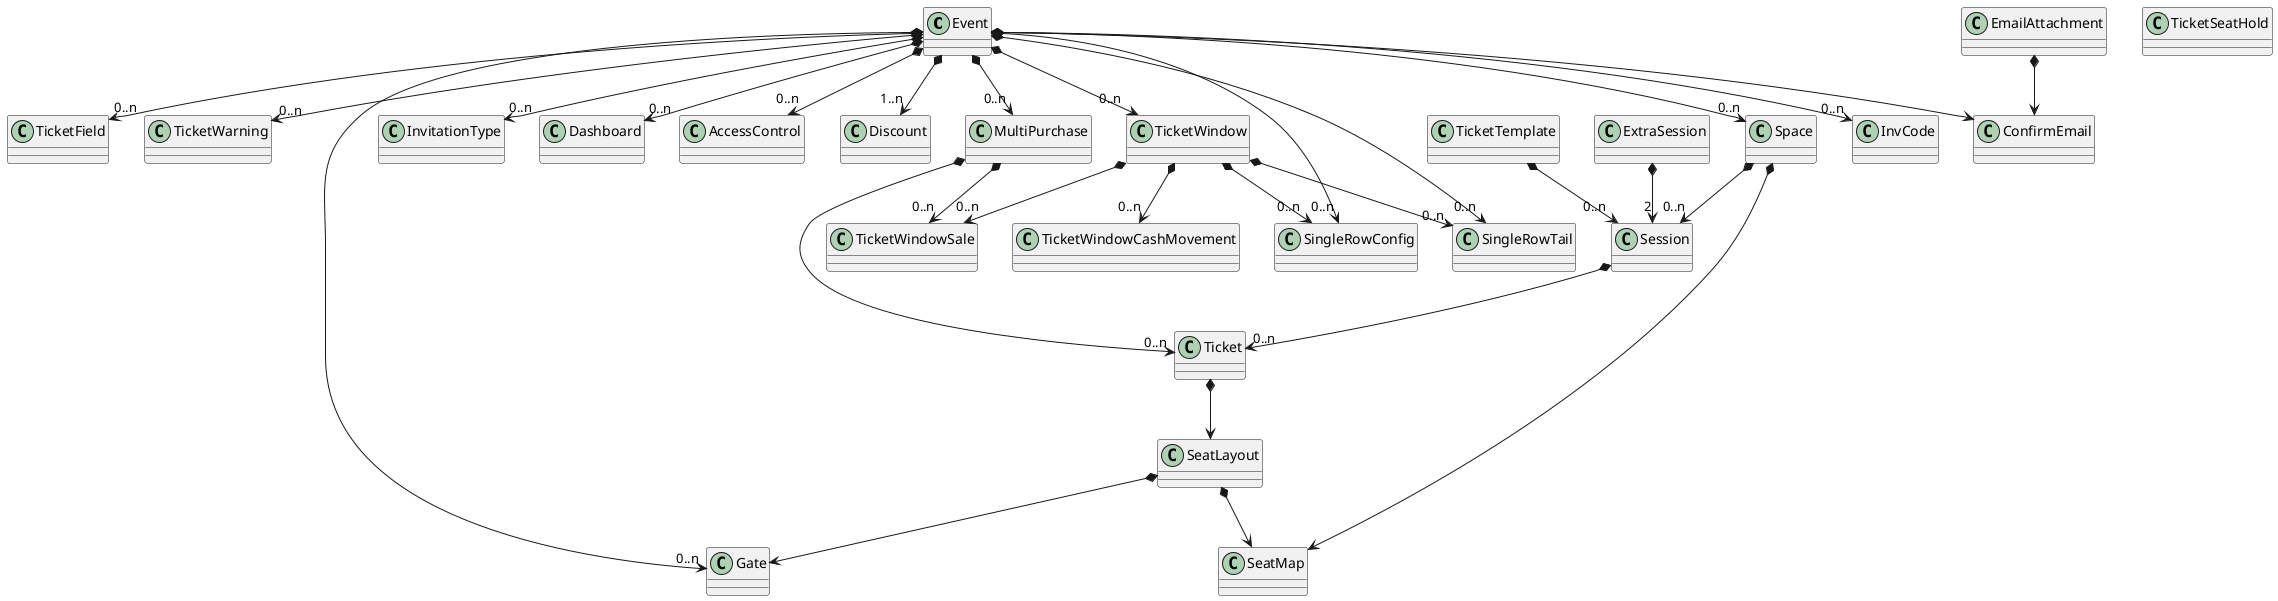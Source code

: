 @startuml

class Event
class Discount
class SeatMap
class Gate
class SeatLayout
class Space
class Session
class ExtraSession
class ConfirmEmail
class EmailAttachment
class InvCode
class TicketField
class TicketTemplate

class TicketWindow
class TicketWindowSale
class TicketWindowCashMovement

class MultiPurchase
class Ticket
class TicketWarning
class TicketSeatHold

class SingleRowConfig
class SingleRowTail

class InvitationType

class Dashboard

class AccessControl


Event *--> "0..n" MultiPurchase
Event *--> "0..n" TicketWindow
Event *--> "1..n" Discount
Event *--> "0..n" TicketWarning
Event *--> "0..n" SingleRowConfig
Event *--> "0..n" SingleRowTail
Event *--> "0..n" InvitationType
Event *--> "0..n" Dashboard
Event *--> "0..n" AccessControl
Event *--> "0..n" Space
Event *--> ConfirmEmail
Event *--> "0..n" Gate
Event *--> "0..n" InvCode
Event *--> "0..n" TicketField

MultiPurchase *--> "0..n" Ticket
MultiPurchase *--> "0..n" TicketWindowSale
TicketWindow *--> "0..n" TicketWindowSale
TicketWindow *--> "0..n" TicketWindowCashMovement
TicketWindow *--> "0..n" SingleRowTail
TicketWindow *--> "0..n" SingleRowConfig

Space *--> "0..n" Session
TicketTemplate *--> "0..n" Session
Session *--> "0..n" Ticket

Ticket *--> SeatLayout

SeatLayout *--> SeatMap
SeatLayout *--> Gate

Space *--> SeatMap

ExtraSession *--> "2" Session

EmailAttachment *--> ConfirmEmail

@enduml

